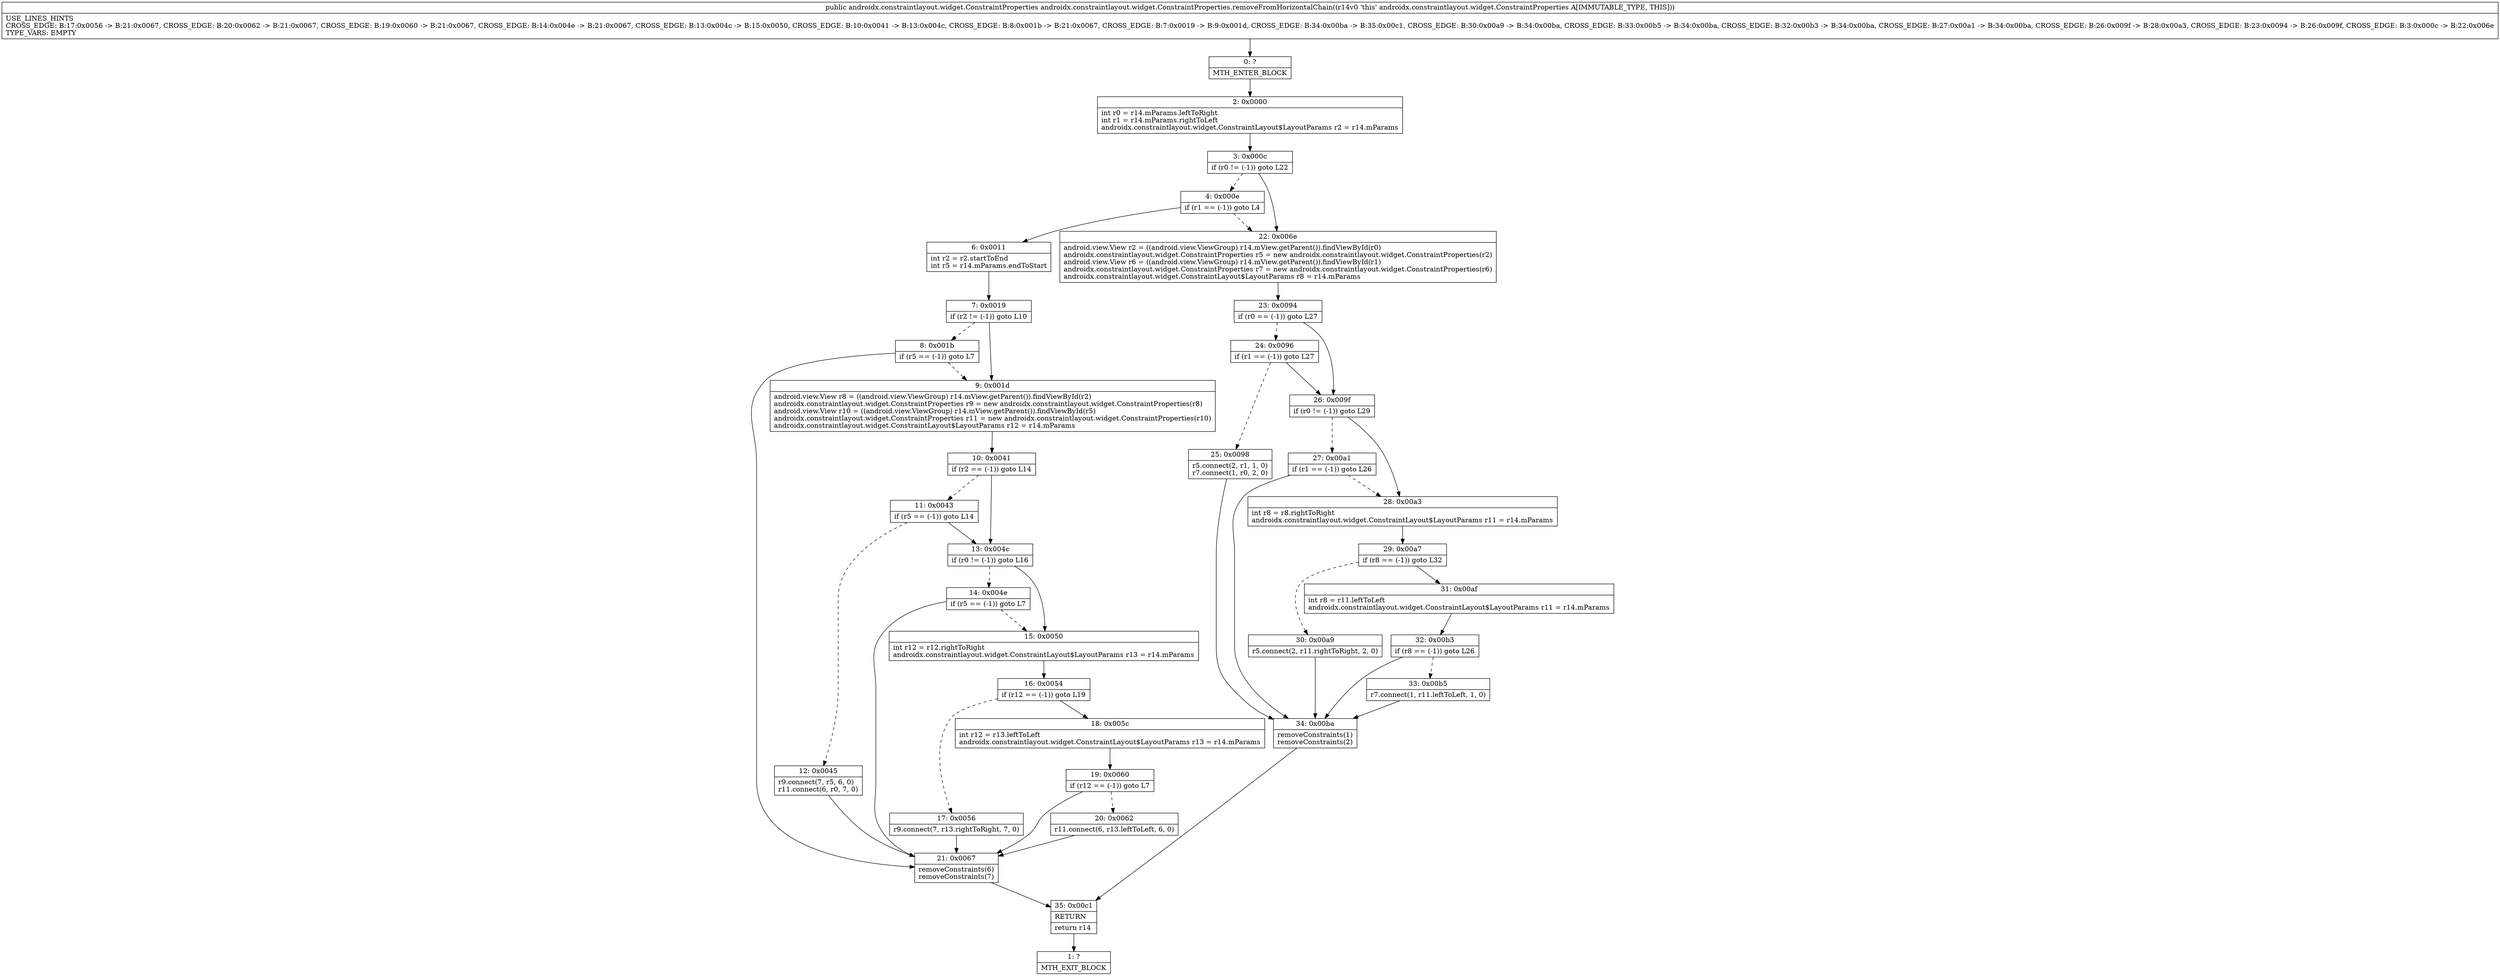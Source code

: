 digraph "CFG forandroidx.constraintlayout.widget.ConstraintProperties.removeFromHorizontalChain()Landroidx\/constraintlayout\/widget\/ConstraintProperties;" {
Node_0 [shape=record,label="{0\:\ ?|MTH_ENTER_BLOCK\l}"];
Node_2 [shape=record,label="{2\:\ 0x0000|int r0 = r14.mParams.leftToRight\lint r1 = r14.mParams.rightToLeft\landroidx.constraintlayout.widget.ConstraintLayout$LayoutParams r2 = r14.mParams\l}"];
Node_3 [shape=record,label="{3\:\ 0x000c|if (r0 != (\-1)) goto L22\l}"];
Node_4 [shape=record,label="{4\:\ 0x000e|if (r1 == (\-1)) goto L4\l}"];
Node_6 [shape=record,label="{6\:\ 0x0011|int r2 = r2.startToEnd\lint r5 = r14.mParams.endToStart\l}"];
Node_7 [shape=record,label="{7\:\ 0x0019|if (r2 != (\-1)) goto L10\l}"];
Node_8 [shape=record,label="{8\:\ 0x001b|if (r5 == (\-1)) goto L7\l}"];
Node_21 [shape=record,label="{21\:\ 0x0067|removeConstraints(6)\lremoveConstraints(7)\l}"];
Node_35 [shape=record,label="{35\:\ 0x00c1|RETURN\l|return r14\l}"];
Node_1 [shape=record,label="{1\:\ ?|MTH_EXIT_BLOCK\l}"];
Node_9 [shape=record,label="{9\:\ 0x001d|android.view.View r8 = ((android.view.ViewGroup) r14.mView.getParent()).findViewById(r2)\landroidx.constraintlayout.widget.ConstraintProperties r9 = new androidx.constraintlayout.widget.ConstraintProperties(r8)\landroid.view.View r10 = ((android.view.ViewGroup) r14.mView.getParent()).findViewById(r5)\landroidx.constraintlayout.widget.ConstraintProperties r11 = new androidx.constraintlayout.widget.ConstraintProperties(r10)\landroidx.constraintlayout.widget.ConstraintLayout$LayoutParams r12 = r14.mParams\l}"];
Node_10 [shape=record,label="{10\:\ 0x0041|if (r2 == (\-1)) goto L14\l}"];
Node_11 [shape=record,label="{11\:\ 0x0043|if (r5 == (\-1)) goto L14\l}"];
Node_12 [shape=record,label="{12\:\ 0x0045|r9.connect(7, r5, 6, 0)\lr11.connect(6, r0, 7, 0)\l}"];
Node_13 [shape=record,label="{13\:\ 0x004c|if (r0 != (\-1)) goto L16\l}"];
Node_14 [shape=record,label="{14\:\ 0x004e|if (r5 == (\-1)) goto L7\l}"];
Node_15 [shape=record,label="{15\:\ 0x0050|int r12 = r12.rightToRight\landroidx.constraintlayout.widget.ConstraintLayout$LayoutParams r13 = r14.mParams\l}"];
Node_16 [shape=record,label="{16\:\ 0x0054|if (r12 == (\-1)) goto L19\l}"];
Node_17 [shape=record,label="{17\:\ 0x0056|r9.connect(7, r13.rightToRight, 7, 0)\l}"];
Node_18 [shape=record,label="{18\:\ 0x005c|int r12 = r13.leftToLeft\landroidx.constraintlayout.widget.ConstraintLayout$LayoutParams r13 = r14.mParams\l}"];
Node_19 [shape=record,label="{19\:\ 0x0060|if (r12 == (\-1)) goto L7\l}"];
Node_20 [shape=record,label="{20\:\ 0x0062|r11.connect(6, r13.leftToLeft, 6, 0)\l}"];
Node_22 [shape=record,label="{22\:\ 0x006e|android.view.View r2 = ((android.view.ViewGroup) r14.mView.getParent()).findViewById(r0)\landroidx.constraintlayout.widget.ConstraintProperties r5 = new androidx.constraintlayout.widget.ConstraintProperties(r2)\landroid.view.View r6 = ((android.view.ViewGroup) r14.mView.getParent()).findViewById(r1)\landroidx.constraintlayout.widget.ConstraintProperties r7 = new androidx.constraintlayout.widget.ConstraintProperties(r6)\landroidx.constraintlayout.widget.ConstraintLayout$LayoutParams r8 = r14.mParams\l}"];
Node_23 [shape=record,label="{23\:\ 0x0094|if (r0 == (\-1)) goto L27\l}"];
Node_24 [shape=record,label="{24\:\ 0x0096|if (r1 == (\-1)) goto L27\l}"];
Node_25 [shape=record,label="{25\:\ 0x0098|r5.connect(2, r1, 1, 0)\lr7.connect(1, r0, 2, 0)\l}"];
Node_34 [shape=record,label="{34\:\ 0x00ba|removeConstraints(1)\lremoveConstraints(2)\l}"];
Node_26 [shape=record,label="{26\:\ 0x009f|if (r0 != (\-1)) goto L29\l}"];
Node_27 [shape=record,label="{27\:\ 0x00a1|if (r1 == (\-1)) goto L26\l}"];
Node_28 [shape=record,label="{28\:\ 0x00a3|int r8 = r8.rightToRight\landroidx.constraintlayout.widget.ConstraintLayout$LayoutParams r11 = r14.mParams\l}"];
Node_29 [shape=record,label="{29\:\ 0x00a7|if (r8 == (\-1)) goto L32\l}"];
Node_30 [shape=record,label="{30\:\ 0x00a9|r5.connect(2, r11.rightToRight, 2, 0)\l}"];
Node_31 [shape=record,label="{31\:\ 0x00af|int r8 = r11.leftToLeft\landroidx.constraintlayout.widget.ConstraintLayout$LayoutParams r11 = r14.mParams\l}"];
Node_32 [shape=record,label="{32\:\ 0x00b3|if (r8 == (\-1)) goto L26\l}"];
Node_33 [shape=record,label="{33\:\ 0x00b5|r7.connect(1, r11.leftToLeft, 1, 0)\l}"];
MethodNode[shape=record,label="{public androidx.constraintlayout.widget.ConstraintProperties androidx.constraintlayout.widget.ConstraintProperties.removeFromHorizontalChain((r14v0 'this' androidx.constraintlayout.widget.ConstraintProperties A[IMMUTABLE_TYPE, THIS]))  | USE_LINES_HINTS\lCROSS_EDGE: B:17:0x0056 \-\> B:21:0x0067, CROSS_EDGE: B:20:0x0062 \-\> B:21:0x0067, CROSS_EDGE: B:19:0x0060 \-\> B:21:0x0067, CROSS_EDGE: B:14:0x004e \-\> B:21:0x0067, CROSS_EDGE: B:13:0x004c \-\> B:15:0x0050, CROSS_EDGE: B:10:0x0041 \-\> B:13:0x004c, CROSS_EDGE: B:8:0x001b \-\> B:21:0x0067, CROSS_EDGE: B:7:0x0019 \-\> B:9:0x001d, CROSS_EDGE: B:34:0x00ba \-\> B:35:0x00c1, CROSS_EDGE: B:30:0x00a9 \-\> B:34:0x00ba, CROSS_EDGE: B:33:0x00b5 \-\> B:34:0x00ba, CROSS_EDGE: B:32:0x00b3 \-\> B:34:0x00ba, CROSS_EDGE: B:27:0x00a1 \-\> B:34:0x00ba, CROSS_EDGE: B:26:0x009f \-\> B:28:0x00a3, CROSS_EDGE: B:23:0x0094 \-\> B:26:0x009f, CROSS_EDGE: B:3:0x000c \-\> B:22:0x006e\lTYPE_VARS: EMPTY\l}"];
MethodNode -> Node_0;Node_0 -> Node_2;
Node_2 -> Node_3;
Node_3 -> Node_4[style=dashed];
Node_3 -> Node_22;
Node_4 -> Node_6;
Node_4 -> Node_22[style=dashed];
Node_6 -> Node_7;
Node_7 -> Node_8[style=dashed];
Node_7 -> Node_9;
Node_8 -> Node_9[style=dashed];
Node_8 -> Node_21;
Node_21 -> Node_35;
Node_35 -> Node_1;
Node_9 -> Node_10;
Node_10 -> Node_11[style=dashed];
Node_10 -> Node_13;
Node_11 -> Node_12[style=dashed];
Node_11 -> Node_13;
Node_12 -> Node_21;
Node_13 -> Node_14[style=dashed];
Node_13 -> Node_15;
Node_14 -> Node_15[style=dashed];
Node_14 -> Node_21;
Node_15 -> Node_16;
Node_16 -> Node_17[style=dashed];
Node_16 -> Node_18;
Node_17 -> Node_21;
Node_18 -> Node_19;
Node_19 -> Node_20[style=dashed];
Node_19 -> Node_21;
Node_20 -> Node_21;
Node_22 -> Node_23;
Node_23 -> Node_24[style=dashed];
Node_23 -> Node_26;
Node_24 -> Node_25[style=dashed];
Node_24 -> Node_26;
Node_25 -> Node_34;
Node_34 -> Node_35;
Node_26 -> Node_27[style=dashed];
Node_26 -> Node_28;
Node_27 -> Node_28[style=dashed];
Node_27 -> Node_34;
Node_28 -> Node_29;
Node_29 -> Node_30[style=dashed];
Node_29 -> Node_31;
Node_30 -> Node_34;
Node_31 -> Node_32;
Node_32 -> Node_33[style=dashed];
Node_32 -> Node_34;
Node_33 -> Node_34;
}

